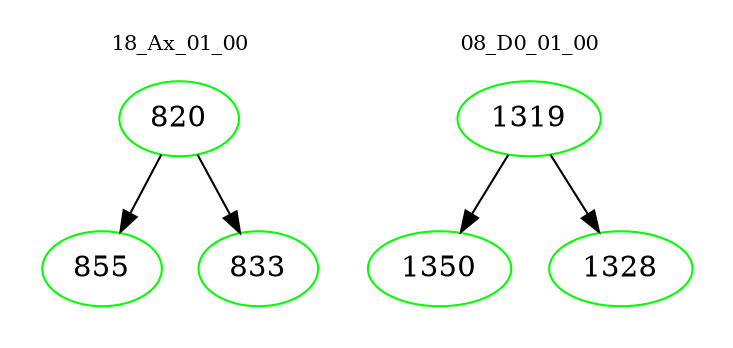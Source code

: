 digraph{
subgraph cluster_0 {
color = white
label = "18_Ax_01_00";
fontsize=10;
T0_820 [label="820", color="green"]
T0_820 -> T0_855 [color="black"]
T0_855 [label="855", color="green"]
T0_820 -> T0_833 [color="black"]
T0_833 [label="833", color="green"]
}
subgraph cluster_1 {
color = white
label = "08_D0_01_00";
fontsize=10;
T1_1319 [label="1319", color="green"]
T1_1319 -> T1_1350 [color="black"]
T1_1350 [label="1350", color="green"]
T1_1319 -> T1_1328 [color="black"]
T1_1328 [label="1328", color="green"]
}
}
